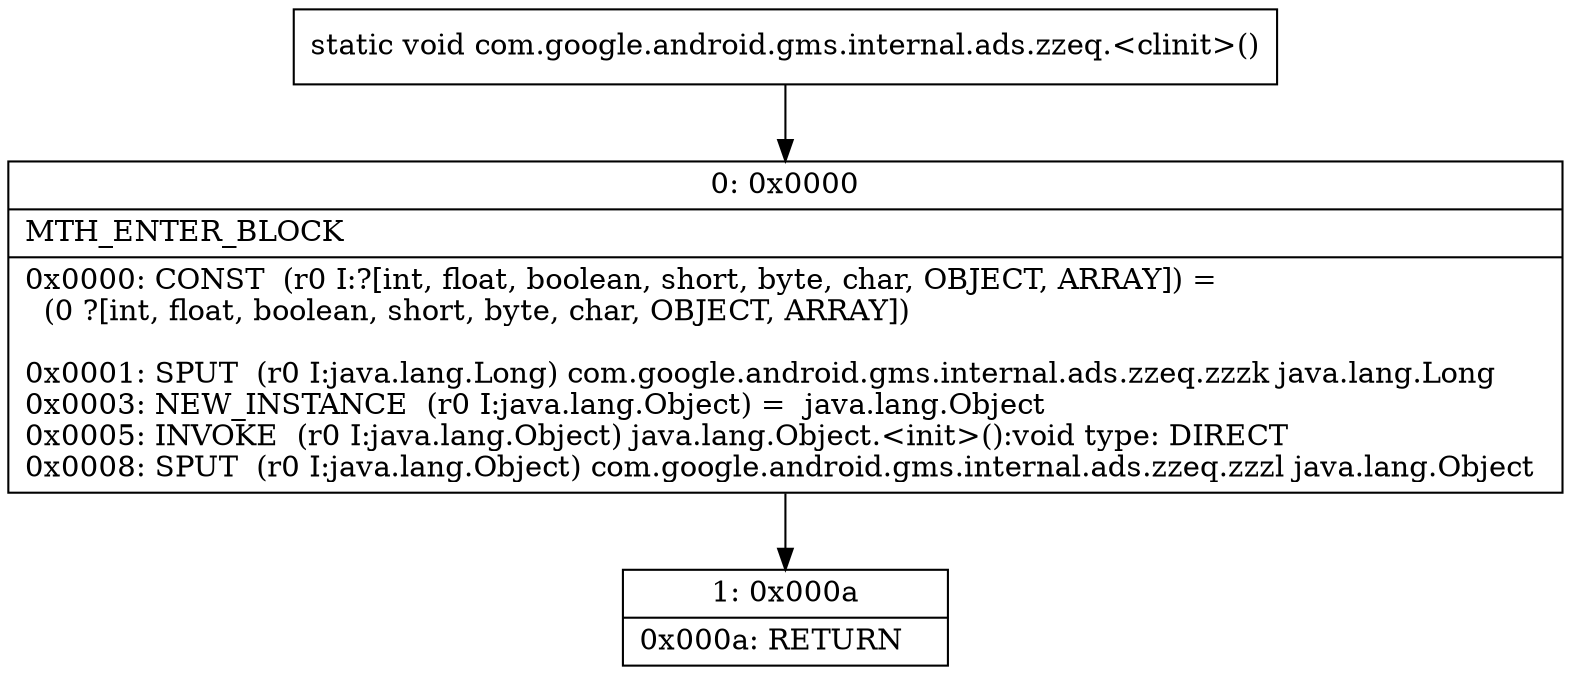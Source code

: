 digraph "CFG forcom.google.android.gms.internal.ads.zzeq.\<clinit\>()V" {
Node_0 [shape=record,label="{0\:\ 0x0000|MTH_ENTER_BLOCK\l|0x0000: CONST  (r0 I:?[int, float, boolean, short, byte, char, OBJECT, ARRAY]) = \l  (0 ?[int, float, boolean, short, byte, char, OBJECT, ARRAY])\l \l0x0001: SPUT  (r0 I:java.lang.Long) com.google.android.gms.internal.ads.zzeq.zzzk java.lang.Long \l0x0003: NEW_INSTANCE  (r0 I:java.lang.Object) =  java.lang.Object \l0x0005: INVOKE  (r0 I:java.lang.Object) java.lang.Object.\<init\>():void type: DIRECT \l0x0008: SPUT  (r0 I:java.lang.Object) com.google.android.gms.internal.ads.zzeq.zzzl java.lang.Object \l}"];
Node_1 [shape=record,label="{1\:\ 0x000a|0x000a: RETURN   \l}"];
MethodNode[shape=record,label="{static void com.google.android.gms.internal.ads.zzeq.\<clinit\>() }"];
MethodNode -> Node_0;
Node_0 -> Node_1;
}

